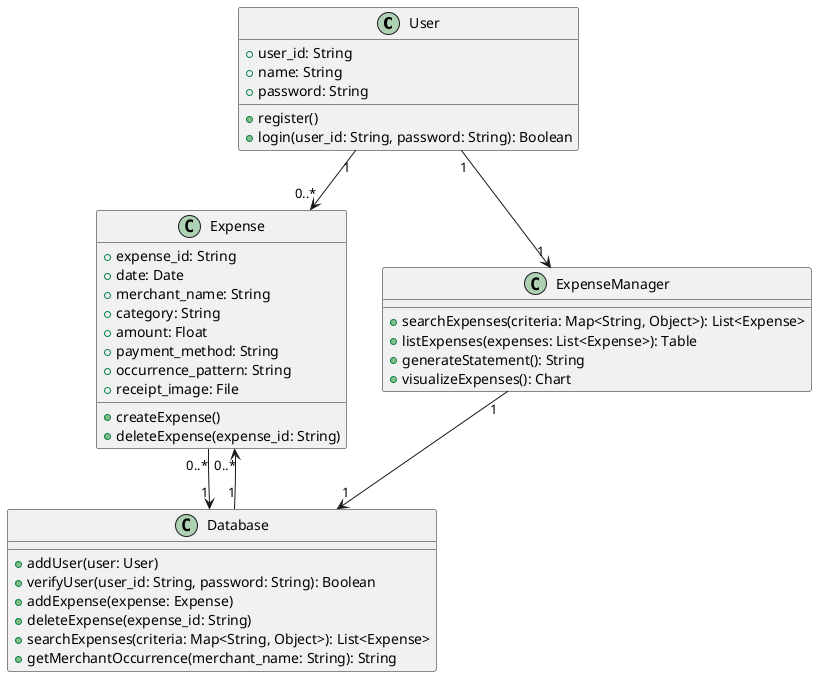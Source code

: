 @startuml class
class User {
    + user_id: String
    + name: String
    + password: String
    + register()
    + login(user_id: String, password: String): Boolean
}

class Expense {
    + expense_id: String
    + date: Date
    + merchant_name: String
    + category: String
    + amount: Float
    + payment_method: String
    + occurrence_pattern: String
    + receipt_image: File
    + createExpense()
    + deleteExpense(expense_id: String)
}

class ExpenseManager {
    + searchExpenses(criteria: Map<String, Object>): List<Expense>
    + listExpenses(expenses: List<Expense>): Table
    + generateStatement(): String
    + visualizeExpenses(): Chart
}

class Database {
    + addUser(user: User)
    + verifyUser(user_id: String, password: String): Boolean
    + addExpense(expense: Expense)
    + deleteExpense(expense_id: String)
    + searchExpenses(criteria: Map<String, Object>): List<Expense>
    + getMerchantOccurrence(merchant_name: String): String
}

User "1" --> "0..*" Expense
User "1" --> "1" ExpenseManager
ExpenseManager "1" --> "1" Database
Expense "0..*" --> "1" Database
Database "1" --> "0..*" Expense

@enduml